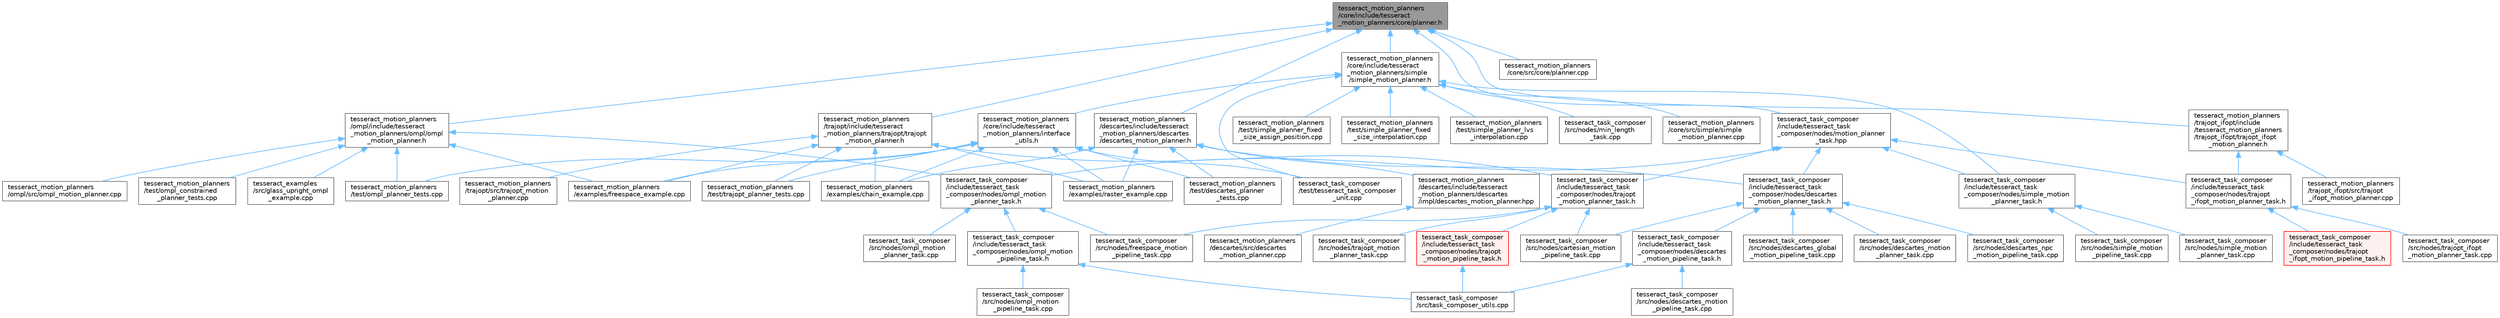 digraph "tesseract_motion_planners/core/include/tesseract_motion_planners/core/planner.h"
{
 // LATEX_PDF_SIZE
  bgcolor="transparent";
  edge [fontname=Helvetica,fontsize=10,labelfontname=Helvetica,labelfontsize=10];
  node [fontname=Helvetica,fontsize=10,shape=box,height=0.2,width=0.4];
  Node1 [label="tesseract_motion_planners\l/core/include/tesseract\l_motion_planners/core/planner.h",height=0.2,width=0.4,color="gray40", fillcolor="grey60", style="filled", fontcolor="black",tooltip="Planner Interface Class."];
  Node1 -> Node2 [dir="back",color="steelblue1",style="solid"];
  Node2 [label="tesseract_motion_planners\l/core/include/tesseract\l_motion_planners/simple\l/simple_motion_planner.h",height=0.2,width=0.4,color="grey40", fillcolor="white", style="filled",URL="$de/dd7/simple__motion__planner_8h.html",tooltip="The simple planner is meant to be a tool for assigning values to the seed. The planner simply loops o..."];
  Node2 -> Node3 [dir="back",color="steelblue1",style="solid"];
  Node3 [label="tesseract_motion_planners\l/core/include/tesseract\l_motion_planners/interface\l_utils.h",height=0.2,width=0.4,color="grey40", fillcolor="white", style="filled",URL="$d8/df9/interface__utils_8h.html",tooltip=" "];
  Node3 -> Node4 [dir="back",color="steelblue1",style="solid"];
  Node4 [label="tesseract_motion_planners\l/examples/chain_example.cpp",height=0.2,width=0.4,color="grey40", fillcolor="white", style="filled",URL="$d2/de8/chain__example_8cpp.html",tooltip="Chained motion planning example."];
  Node3 -> Node5 [dir="back",color="steelblue1",style="solid"];
  Node5 [label="tesseract_motion_planners\l/examples/freespace_example.cpp",height=0.2,width=0.4,color="grey40", fillcolor="white", style="filled",URL="$d4/d82/freespace__example_8cpp.html",tooltip="Freespace motion planning example."];
  Node3 -> Node6 [dir="back",color="steelblue1",style="solid"];
  Node6 [label="tesseract_motion_planners\l/examples/raster_example.cpp",height=0.2,width=0.4,color="grey40", fillcolor="white", style="filled",URL="$d4/dfe/raster__example_8cpp.html",tooltip="Raster motion planning example."];
  Node3 -> Node7 [dir="back",color="steelblue1",style="solid"];
  Node7 [label="tesseract_motion_planners\l/test/descartes_planner\l_tests.cpp",height=0.2,width=0.4,color="grey40", fillcolor="white", style="filled",URL="$d6/dcb/descartes__planner__tests_8cpp.html",tooltip="This contains unit test for the tesseract descartes planner."];
  Node3 -> Node8 [dir="back",color="steelblue1",style="solid"];
  Node8 [label="tesseract_motion_planners\l/test/ompl_planner_tests.cpp",height=0.2,width=0.4,color="grey40", fillcolor="white", style="filled",URL="$d9/d5d/ompl__planner__tests_8cpp.html",tooltip="This contains unit test for the tesseract descartes planner."];
  Node3 -> Node9 [dir="back",color="steelblue1",style="solid"];
  Node9 [label="tesseract_motion_planners\l/test/trajopt_planner_tests.cpp",height=0.2,width=0.4,color="grey40", fillcolor="white", style="filled",URL="$db/d0c/trajopt__planner__tests_8cpp.html",tooltip=" "];
  Node3 -> Node10 [dir="back",color="steelblue1",style="solid"];
  Node10 [label="tesseract_task_composer\l/test/tesseract_task_composer\l_unit.cpp",height=0.2,width=0.4,color="grey40", fillcolor="white", style="filled",URL="$d7/db5/tesseract__task__composer__unit_8cpp.html",tooltip=" "];
  Node2 -> Node11 [dir="back",color="steelblue1",style="solid"];
  Node11 [label="tesseract_motion_planners\l/core/src/simple/simple\l_motion_planner.cpp",height=0.2,width=0.4,color="grey40", fillcolor="white", style="filled",URL="$dc/d28/simple__motion__planner_8cpp.html",tooltip="The simple planner is meant to be a tool for assigning values to the seed. The planner simply loops o..."];
  Node2 -> Node12 [dir="back",color="steelblue1",style="solid"];
  Node12 [label="tesseract_motion_planners\l/test/simple_planner_fixed\l_size_assign_position.cpp",height=0.2,width=0.4,color="grey40", fillcolor="white", style="filled",URL="$d7/d25/simple__planner__fixed__size__assign__position_8cpp.html",tooltip=" "];
  Node2 -> Node13 [dir="back",color="steelblue1",style="solid"];
  Node13 [label="tesseract_motion_planners\l/test/simple_planner_fixed\l_size_interpolation.cpp",height=0.2,width=0.4,color="grey40", fillcolor="white", style="filled",URL="$dd/db6/simple__planner__fixed__size__interpolation_8cpp.html",tooltip=" "];
  Node2 -> Node14 [dir="back",color="steelblue1",style="solid"];
  Node14 [label="tesseract_motion_planners\l/test/simple_planner_lvs\l_interpolation.cpp",height=0.2,width=0.4,color="grey40", fillcolor="white", style="filled",URL="$d7/ddc/simple__planner__lvs__interpolation_8cpp.html",tooltip=" "];
  Node2 -> Node15 [dir="back",color="steelblue1",style="solid"];
  Node15 [label="tesseract_task_composer\l/include/tesseract_task\l_composer/nodes/simple_motion\l_planner_task.h",height=0.2,width=0.4,color="grey40", fillcolor="white", style="filled",URL="$d7/d06/simple__motion__planner__task_8h.html",tooltip="simple motion planning pipeline"];
  Node15 -> Node16 [dir="back",color="steelblue1",style="solid"];
  Node16 [label="tesseract_task_composer\l/src/nodes/simple_motion\l_pipeline_task.cpp",height=0.2,width=0.4,color="grey40", fillcolor="white", style="filled",URL="$d8/de9/simple__motion__pipeline__task_8cpp.html",tooltip=" "];
  Node15 -> Node17 [dir="back",color="steelblue1",style="solid"];
  Node17 [label="tesseract_task_composer\l/src/nodes/simple_motion\l_planner_task.cpp",height=0.2,width=0.4,color="grey40", fillcolor="white", style="filled",URL="$d6/d0f/simple__motion__planner__task_8cpp.html",tooltip=" "];
  Node2 -> Node18 [dir="back",color="steelblue1",style="solid"];
  Node18 [label="tesseract_task_composer\l/src/nodes/min_length\l_task.cpp",height=0.2,width=0.4,color="grey40", fillcolor="white", style="filled",URL="$dd/d1c/min__length__task_8cpp.html",tooltip="Task for processing the seed so it meets a minimum length. Planners like trajopt need at least 10 sta..."];
  Node2 -> Node10 [dir="back",color="steelblue1",style="solid"];
  Node1 -> Node19 [dir="back",color="steelblue1",style="solid"];
  Node19 [label="tesseract_motion_planners\l/core/src/core/planner.cpp",height=0.2,width=0.4,color="grey40", fillcolor="white", style="filled",URL="$de/d3d/planner_8cpp.html",tooltip="Planner Interface Class."];
  Node1 -> Node20 [dir="back",color="steelblue1",style="solid"];
  Node20 [label="tesseract_motion_planners\l/descartes/include/tesseract\l_motion_planners/descartes\l/descartes_motion_planner.h",height=0.2,width=0.4,color="grey40", fillcolor="white", style="filled",URL="$d4/dd8/descartes__motion__planner_8h.html",tooltip=" "];
  Node20 -> Node21 [dir="back",color="steelblue1",style="solid"];
  Node21 [label="tesseract_motion_planners\l/descartes/include/tesseract\l_motion_planners/descartes\l/impl/descartes_motion_planner.hpp",height=0.2,width=0.4,color="grey40", fillcolor="white", style="filled",URL="$dd/dad/descartes__motion__planner_8hpp.html",tooltip="Tesseract ROS Descartes planner."];
  Node21 -> Node22 [dir="back",color="steelblue1",style="solid"];
  Node22 [label="tesseract_motion_planners\l/descartes/src/descartes\l_motion_planner.cpp",height=0.2,width=0.4,color="grey40", fillcolor="white", style="filled",URL="$d5/dd0/descartes__motion__planner_8cpp.html",tooltip="Tesseract ROS Descartes planner."];
  Node20 -> Node4 [dir="back",color="steelblue1",style="solid"];
  Node20 -> Node6 [dir="back",color="steelblue1",style="solid"];
  Node20 -> Node7 [dir="back",color="steelblue1",style="solid"];
  Node20 -> Node23 [dir="back",color="steelblue1",style="solid"];
  Node23 [label="tesseract_task_composer\l/include/tesseract_task\l_composer/nodes/descartes\l_motion_planner_task.h",height=0.2,width=0.4,color="grey40", fillcolor="white", style="filled",URL="$d9/d84/descartes__motion__planner__task_8h.html",tooltip="Descartes motion planning pipeline."];
  Node23 -> Node24 [dir="back",color="steelblue1",style="solid"];
  Node24 [label="tesseract_task_composer\l/include/tesseract_task\l_composer/nodes/descartes\l_motion_pipeline_task.h",height=0.2,width=0.4,color="grey40", fillcolor="white", style="filled",URL="$d4/d01/descartes__motion__pipeline__task_8h.html",tooltip=" "];
  Node24 -> Node25 [dir="back",color="steelblue1",style="solid"];
  Node25 [label="tesseract_task_composer\l/src/nodes/descartes_motion\l_pipeline_task.cpp",height=0.2,width=0.4,color="grey40", fillcolor="white", style="filled",URL="$d4/daf/descartes__motion__pipeline__task_8cpp.html",tooltip=" "];
  Node24 -> Node26 [dir="back",color="steelblue1",style="solid"];
  Node26 [label="tesseract_task_composer\l/src/task_composer_utils.cpp",height=0.2,width=0.4,color="grey40", fillcolor="white", style="filled",URL="$d7/d3a/task__composer__utils_8cpp.html",tooltip="A task composer utils."];
  Node23 -> Node27 [dir="back",color="steelblue1",style="solid"];
  Node27 [label="tesseract_task_composer\l/src/nodes/cartesian_motion\l_pipeline_task.cpp",height=0.2,width=0.4,color="grey40", fillcolor="white", style="filled",URL="$d7/d06/cartesian__motion__pipeline__task_8cpp.html",tooltip=" "];
  Node23 -> Node28 [dir="back",color="steelblue1",style="solid"];
  Node28 [label="tesseract_task_composer\l/src/nodes/descartes_global\l_motion_pipeline_task.cpp",height=0.2,width=0.4,color="grey40", fillcolor="white", style="filled",URL="$db/d24/descartes__global__motion__pipeline__task_8cpp.html",tooltip=" "];
  Node23 -> Node29 [dir="back",color="steelblue1",style="solid"];
  Node29 [label="tesseract_task_composer\l/src/nodes/descartes_motion\l_planner_task.cpp",height=0.2,width=0.4,color="grey40", fillcolor="white", style="filled",URL="$d0/dfd/descartes__motion__planner__task_8cpp.html",tooltip="Descartes motion planner task."];
  Node23 -> Node30 [dir="back",color="steelblue1",style="solid"];
  Node30 [label="tesseract_task_composer\l/src/nodes/descartes_npc\l_motion_pipeline_task.cpp",height=0.2,width=0.4,color="grey40", fillcolor="white", style="filled",URL="$da/d51/descartes__npc__motion__pipeline__task_8cpp.html",tooltip=" "];
  Node1 -> Node31 [dir="back",color="steelblue1",style="solid"];
  Node31 [label="tesseract_motion_planners\l/ompl/include/tesseract\l_motion_planners/ompl/ompl\l_motion_planner.h",height=0.2,width=0.4,color="grey40", fillcolor="white", style="filled",URL="$d2/dec/ompl__motion__planner_8h.html",tooltip="Tesseract OMPL motion planner."];
  Node31 -> Node32 [dir="back",color="steelblue1",style="solid"];
  Node32 [label="tesseract_examples\l/src/glass_upright_ompl\l_example.cpp",height=0.2,width=0.4,color="grey40", fillcolor="white", style="filled",URL="$d6/d0e/glass__upright__ompl__example_8cpp.html",tooltip="Glass upright OMPL example implementation."];
  Node31 -> Node5 [dir="back",color="steelblue1",style="solid"];
  Node31 -> Node33 [dir="back",color="steelblue1",style="solid"];
  Node33 [label="tesseract_motion_planners\l/ompl/src/ompl_motion_planner.cpp",height=0.2,width=0.4,color="grey40", fillcolor="white", style="filled",URL="$d8/d63/ompl__motion__planner_8cpp.html",tooltip="Tesseract OMPL motion planner."];
  Node31 -> Node34 [dir="back",color="steelblue1",style="solid"];
  Node34 [label="tesseract_motion_planners\l/test/ompl_constrained\l_planner_tests.cpp",height=0.2,width=0.4,color="grey40", fillcolor="white", style="filled",URL="$d7/da8/ompl__constrained__planner__tests_8cpp.html",tooltip="This contains unit test ompl constrained planning."];
  Node31 -> Node8 [dir="back",color="steelblue1",style="solid"];
  Node31 -> Node35 [dir="back",color="steelblue1",style="solid"];
  Node35 [label="tesseract_task_composer\l/include/tesseract_task\l_composer/nodes/ompl_motion\l_planner_task.h",height=0.2,width=0.4,color="grey40", fillcolor="white", style="filled",URL="$d6/d00/ompl__motion__planner__task_8h.html",tooltip="OMPL motion planning pipeline."];
  Node35 -> Node36 [dir="back",color="steelblue1",style="solid"];
  Node36 [label="tesseract_task_composer\l/include/tesseract_task\l_composer/nodes/ompl_motion\l_pipeline_task.h",height=0.2,width=0.4,color="grey40", fillcolor="white", style="filled",URL="$d0/de5/ompl__motion__pipeline__task_8h.html",tooltip=" "];
  Node36 -> Node37 [dir="back",color="steelblue1",style="solid"];
  Node37 [label="tesseract_task_composer\l/src/nodes/ompl_motion\l_pipeline_task.cpp",height=0.2,width=0.4,color="grey40", fillcolor="white", style="filled",URL="$d6/d5c/ompl__motion__pipeline__task_8cpp.html",tooltip=" "];
  Node36 -> Node26 [dir="back",color="steelblue1",style="solid"];
  Node35 -> Node38 [dir="back",color="steelblue1",style="solid"];
  Node38 [label="tesseract_task_composer\l/src/nodes/freespace_motion\l_pipeline_task.cpp",height=0.2,width=0.4,color="grey40", fillcolor="white", style="filled",URL="$d9/d89/freespace__motion__pipeline__task_8cpp.html",tooltip=" "];
  Node35 -> Node39 [dir="back",color="steelblue1",style="solid"];
  Node39 [label="tesseract_task_composer\l/src/nodes/ompl_motion\l_planner_task.cpp",height=0.2,width=0.4,color="grey40", fillcolor="white", style="filled",URL="$d0/de2/ompl__motion__planner__task_8cpp.html",tooltip="OMPL motion planner task."];
  Node1 -> Node40 [dir="back",color="steelblue1",style="solid"];
  Node40 [label="tesseract_motion_planners\l/trajopt/include/tesseract\l_motion_planners/trajopt/trajopt\l_motion_planner.h",height=0.2,width=0.4,color="grey40", fillcolor="white", style="filled",URL="$d0/ddc/trajopt__motion__planner_8h.html",tooltip=" "];
  Node40 -> Node4 [dir="back",color="steelblue1",style="solid"];
  Node40 -> Node5 [dir="back",color="steelblue1",style="solid"];
  Node40 -> Node6 [dir="back",color="steelblue1",style="solid"];
  Node40 -> Node9 [dir="back",color="steelblue1",style="solid"];
  Node40 -> Node41 [dir="back",color="steelblue1",style="solid"];
  Node41 [label="tesseract_motion_planners\l/trajopt/src/trajopt_motion\l_planner.cpp",height=0.2,width=0.4,color="grey40", fillcolor="white", style="filled",URL="$dc/df5/trajopt__motion__planner_8cpp.html",tooltip=" "];
  Node40 -> Node42 [dir="back",color="steelblue1",style="solid"];
  Node42 [label="tesseract_task_composer\l/include/tesseract_task\l_composer/nodes/trajopt\l_motion_planner_task.h",height=0.2,width=0.4,color="grey40", fillcolor="white", style="filled",URL="$d0/dfc/trajopt__motion__planner__task_8h.html",tooltip="TrajOpt motion planning pipeline."];
  Node42 -> Node43 [dir="back",color="steelblue1",style="solid"];
  Node43 [label="tesseract_task_composer\l/include/tesseract_task\l_composer/nodes/trajopt\l_motion_pipeline_task.h",height=0.2,width=0.4,color="red", fillcolor="#FFF0F0", style="filled",URL="$de/d7e/trajopt__motion__pipeline__task_8h.html",tooltip=" "];
  Node43 -> Node26 [dir="back",color="steelblue1",style="solid"];
  Node42 -> Node27 [dir="back",color="steelblue1",style="solid"];
  Node42 -> Node38 [dir="back",color="steelblue1",style="solid"];
  Node42 -> Node52 [dir="back",color="steelblue1",style="solid"];
  Node52 [label="tesseract_task_composer\l/src/nodes/trajopt_motion\l_planner_task.cpp",height=0.2,width=0.4,color="grey40", fillcolor="white", style="filled",URL="$da/dd7/trajopt__motion__planner__task_8cpp.html",tooltip="TrajOpt motion planner task."];
  Node1 -> Node53 [dir="back",color="steelblue1",style="solid"];
  Node53 [label="tesseract_motion_planners\l/trajopt_ifopt/include\l/tesseract_motion_planners\l/trajopt_ifopt/trajopt_ifopt\l_motion_planner.h",height=0.2,width=0.4,color="grey40", fillcolor="white", style="filled",URL="$d6/d25/trajopt__ifopt__motion__planner_8h.html",tooltip=" "];
  Node53 -> Node54 [dir="back",color="steelblue1",style="solid"];
  Node54 [label="tesseract_motion_planners\l/trajopt_ifopt/src/trajopt\l_ifopt_motion_planner.cpp",height=0.2,width=0.4,color="grey40", fillcolor="white", style="filled",URL="$d8/d69/trajopt__ifopt__motion__planner_8cpp.html",tooltip=" "];
  Node53 -> Node55 [dir="back",color="steelblue1",style="solid"];
  Node55 [label="tesseract_task_composer\l/include/tesseract_task\l_composer/nodes/trajopt\l_ifopt_motion_planner_task.h",height=0.2,width=0.4,color="grey40", fillcolor="white", style="filled",URL="$d5/d8b/trajopt__ifopt__motion__planner__task_8h.html",tooltip="TrajOpt Ifopt motion planning pipeline."];
  Node55 -> Node56 [dir="back",color="steelblue1",style="solid"];
  Node56 [label="tesseract_task_composer\l/include/tesseract_task\l_composer/nodes/trajopt\l_ifopt_motion_pipeline_task.h",height=0.2,width=0.4,color="red", fillcolor="#FFF0F0", style="filled",URL="$d2/d10/trajopt__ifopt__motion__pipeline__task_8h.html",tooltip=" "];
  Node55 -> Node58 [dir="back",color="steelblue1",style="solid"];
  Node58 [label="tesseract_task_composer\l/src/nodes/trajopt_ifopt\l_motion_planner_task.cpp",height=0.2,width=0.4,color="grey40", fillcolor="white", style="filled",URL="$d5/d6b/trajopt__ifopt__motion__planner__task_8cpp.html",tooltip="TrajOpt Ifopt motion planning pipeline."];
  Node1 -> Node59 [dir="back",color="steelblue1",style="solid"];
  Node59 [label="tesseract_task_composer\l/include/tesseract_task\l_composer/nodes/motion_planner\l_task.hpp",height=0.2,width=0.4,color="grey40", fillcolor="white", style="filled",URL="$d2/df3/motion__planner__task_8hpp.html",tooltip=" "];
  Node59 -> Node23 [dir="back",color="steelblue1",style="solid"];
  Node59 -> Node35 [dir="back",color="steelblue1",style="solid"];
  Node59 -> Node15 [dir="back",color="steelblue1",style="solid"];
  Node59 -> Node55 [dir="back",color="steelblue1",style="solid"];
  Node59 -> Node42 [dir="back",color="steelblue1",style="solid"];
}
